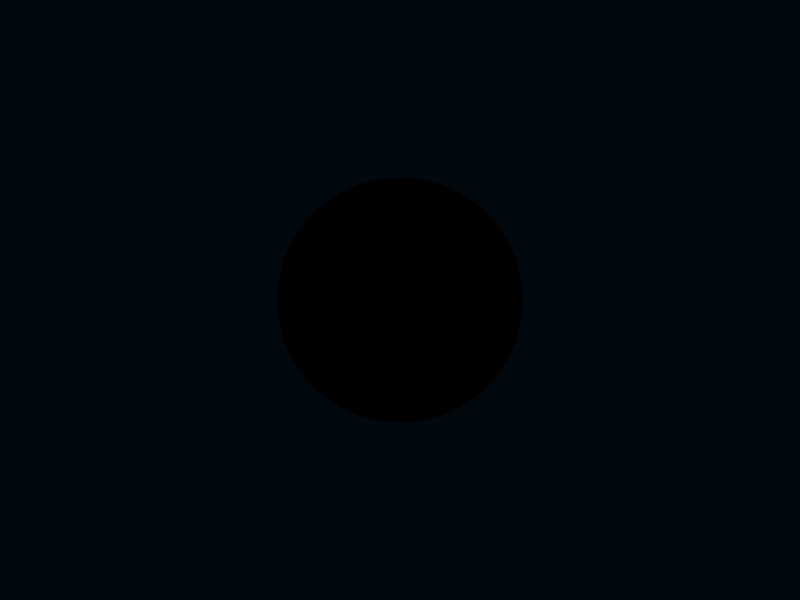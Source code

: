 background { //background colors
	rgb<0,.03,.05> //colors, red-green-blue, 0-1
}

camera {
	location <0,0,-5> //moves camera 5 units toward you, default at <0,0,0>
}

sphere {
	<0,0,0> //vector, center of the sphere
	1 //radius of the sphere
}